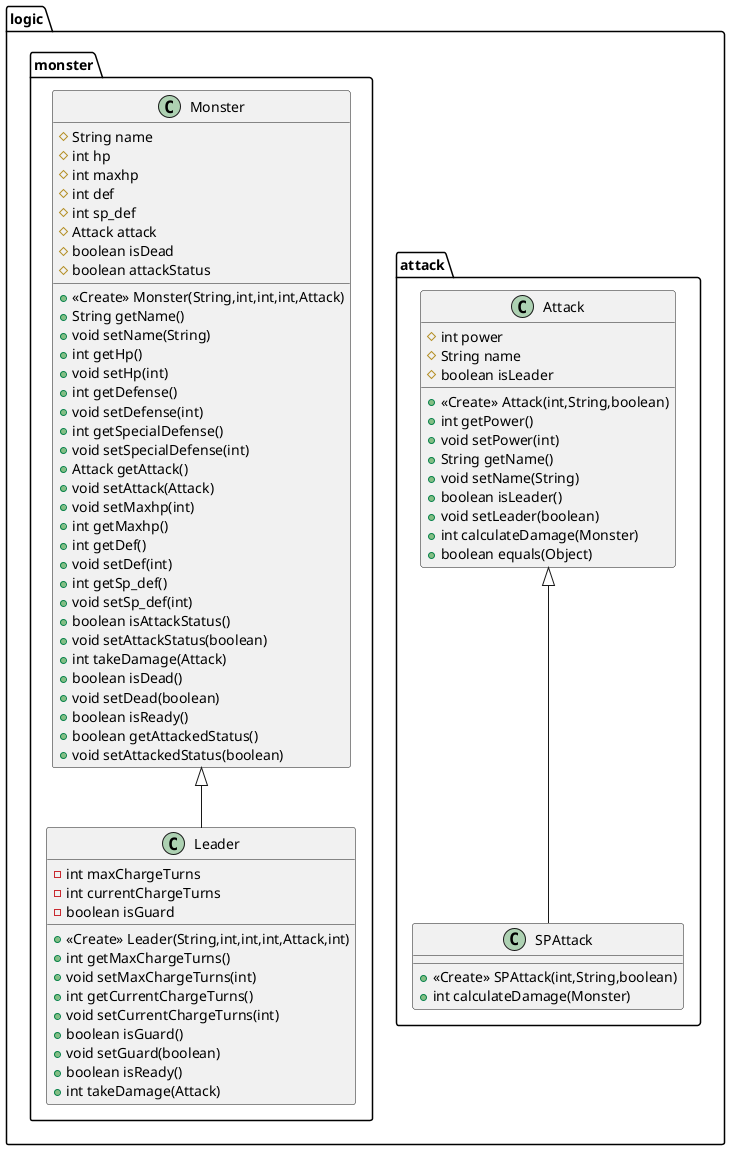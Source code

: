 @startuml
class logic.attack.Attack {
# int power
# String name
# boolean isLeader
+ <<Create>> Attack(int,String,boolean)
+ int getPower()
+ void setPower(int)
+ String getName()
+ void setName(String)
+ boolean isLeader()
+ void setLeader(boolean)
+ int calculateDamage(Monster)
+ boolean equals(Object)
}
class logic.monster.Monster {
# String name
# int hp
# int maxhp
# int def
# int sp_def
# Attack attack
# boolean isDead
# boolean attackStatus
+ <<Create>> Monster(String,int,int,int,Attack)
+ String getName()
+ void setName(String)
+ int getHp()
+ void setHp(int)
+ int getDefense()
+ void setDefense(int)
+ int getSpecialDefense()
+ void setSpecialDefense(int)
+ Attack getAttack()
+ void setAttack(Attack)
+ void setMaxhp(int)
+ int getMaxhp()
+ int getDef()
+ void setDef(int)
+ int getSp_def()
+ void setSp_def(int)
+ boolean isAttackStatus()
+ void setAttackStatus(boolean)
+ int takeDamage(Attack)
+ boolean isDead()
+ void setDead(boolean)
+ boolean isReady()
+ boolean getAttackedStatus()
+ void setAttackedStatus(boolean)
}
class logic.attack.SPAttack {
+ <<Create>> SPAttack(int,String,boolean)
+ int calculateDamage(Monster)
}
class logic.monster.Leader {
- int maxChargeTurns
- int currentChargeTurns
- boolean isGuard
+ <<Create>> Leader(String,int,int,int,Attack,int)
+ int getMaxChargeTurns()
+ void setMaxChargeTurns(int)
+ int getCurrentChargeTurns()
+ void setCurrentChargeTurns(int)
+ boolean isGuard()
+ void setGuard(boolean)
+ boolean isReady()
+ int takeDamage(Attack)
}


logic.attack.Attack <|-- logic.attack.SPAttack
logic.monster.Monster <|-- logic.monster.Leader
@enduml